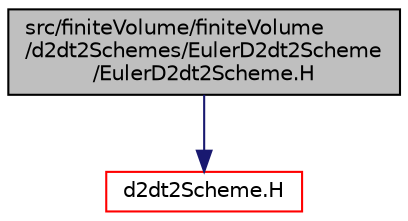 digraph "src/finiteVolume/finiteVolume/d2dt2Schemes/EulerD2dt2Scheme/EulerD2dt2Scheme.H"
{
  bgcolor="transparent";
  edge [fontname="Helvetica",fontsize="10",labelfontname="Helvetica",labelfontsize="10"];
  node [fontname="Helvetica",fontsize="10",shape=record];
  Node1 [label="src/finiteVolume/finiteVolume\l/d2dt2Schemes/EulerD2dt2Scheme\l/EulerD2dt2Scheme.H",height=0.2,width=0.4,color="black", fillcolor="grey75", style="filled", fontcolor="black"];
  Node1 -> Node2 [color="midnightblue",fontsize="10",style="solid",fontname="Helvetica"];
  Node2 [label="d2dt2Scheme.H",height=0.2,width=0.4,color="red",URL="$a05624.html"];
}
